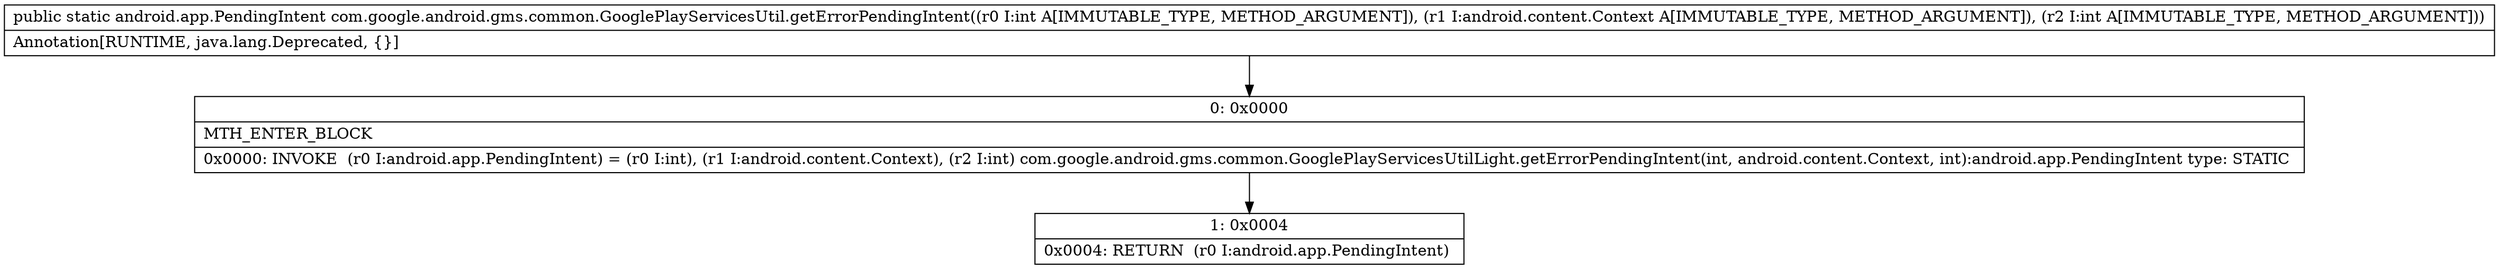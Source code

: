 digraph "CFG forcom.google.android.gms.common.GooglePlayServicesUtil.getErrorPendingIntent(ILandroid\/content\/Context;I)Landroid\/app\/PendingIntent;" {
Node_0 [shape=record,label="{0\:\ 0x0000|MTH_ENTER_BLOCK\l|0x0000: INVOKE  (r0 I:android.app.PendingIntent) = (r0 I:int), (r1 I:android.content.Context), (r2 I:int) com.google.android.gms.common.GooglePlayServicesUtilLight.getErrorPendingIntent(int, android.content.Context, int):android.app.PendingIntent type: STATIC \l}"];
Node_1 [shape=record,label="{1\:\ 0x0004|0x0004: RETURN  (r0 I:android.app.PendingIntent) \l}"];
MethodNode[shape=record,label="{public static android.app.PendingIntent com.google.android.gms.common.GooglePlayServicesUtil.getErrorPendingIntent((r0 I:int A[IMMUTABLE_TYPE, METHOD_ARGUMENT]), (r1 I:android.content.Context A[IMMUTABLE_TYPE, METHOD_ARGUMENT]), (r2 I:int A[IMMUTABLE_TYPE, METHOD_ARGUMENT]))  | Annotation[RUNTIME, java.lang.Deprecated, \{\}]\l}"];
MethodNode -> Node_0;
Node_0 -> Node_1;
}

